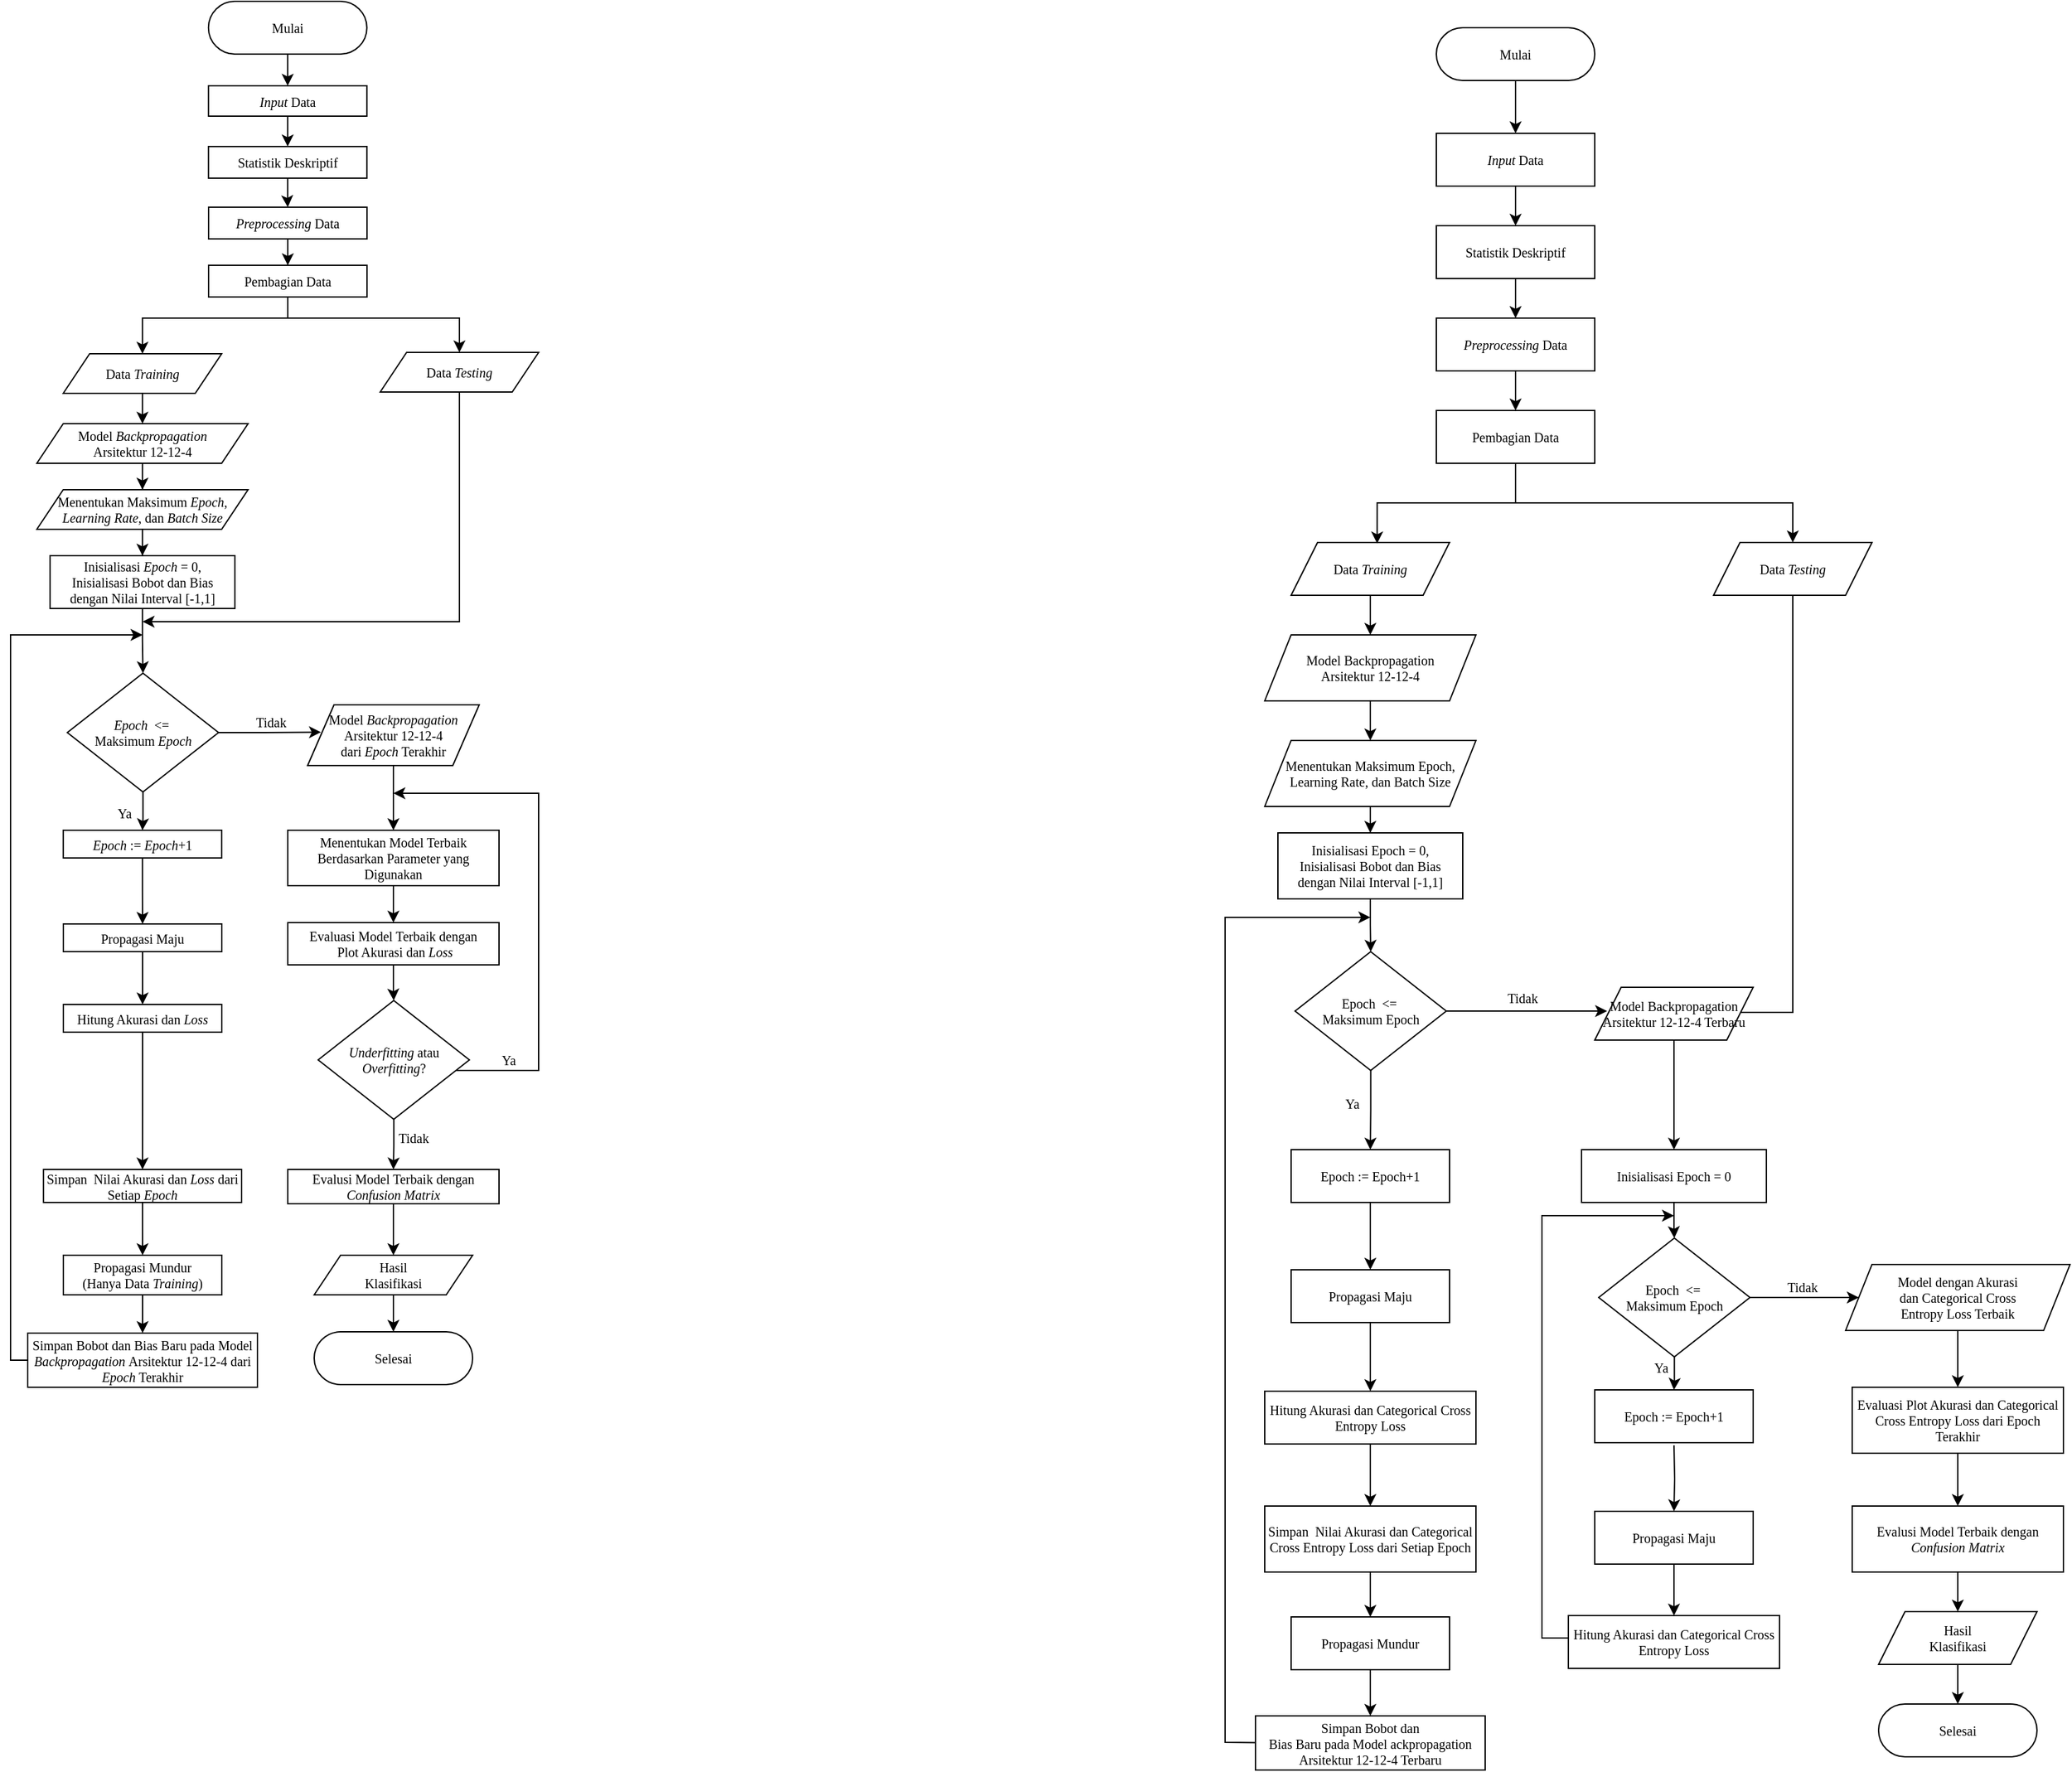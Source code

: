 <mxfile version="21.6.7" type="github">
  <diagram name="Halaman-1" id="IDPkt6IPQC_1jw6kws_v">
    <mxGraphModel dx="1646" dy="429" grid="1" gridSize="10" guides="0" tooltips="1" connect="1" arrows="1" fold="1" page="1" pageScale="1" pageWidth="827" pageHeight="1169" math="0" shadow="0">
      <root>
        <mxCell id="0" />
        <mxCell id="1" parent="0" />
        <mxCell id="IdXI2zrkfBvDs6GvW4y7-14" value="" style="edgeStyle=orthogonalEdgeStyle;rounded=0;orthogonalLoop=1;jettySize=auto;html=1;fontSize=10;fontFamily=Times New Roman;" parent="1" source="IdXI2zrkfBvDs6GvW4y7-10" edge="1">
          <mxGeometry relative="1" as="geometry">
            <mxPoint x="400" y="120" as="targetPoint" />
          </mxGeometry>
        </mxCell>
        <mxCell id="IdXI2zrkfBvDs6GvW4y7-10" value="&lt;font style=&quot;font-size: 10px;&quot;&gt;Mulai&lt;/font&gt;" style="rounded=1;whiteSpace=wrap;html=1;arcSize=50;fontSize=10;fontFamily=Times New Roman;" parent="1" vertex="1">
          <mxGeometry x="340" y="40" width="120" height="40" as="geometry" />
        </mxCell>
        <mxCell id="7m37HU-JpjzB4hNOFp2D-5" style="edgeStyle=orthogonalEdgeStyle;rounded=0;orthogonalLoop=1;jettySize=auto;html=1;exitX=0.75;exitY=0;exitDx=0;exitDy=0;fontSize=10;fontFamily=Times New Roman;" parent="1" edge="1">
          <mxGeometry relative="1" as="geometry">
            <mxPoint x="430.31" y="110" as="targetPoint" />
            <mxPoint x="430.0" y="110" as="sourcePoint" />
          </mxGeometry>
        </mxCell>
        <mxCell id="7m37HU-JpjzB4hNOFp2D-27" value="" style="edgeStyle=orthogonalEdgeStyle;rounded=0;orthogonalLoop=1;jettySize=auto;html=1;fontSize=10;fontFamily=Times New Roman;" parent="1" source="IdXI2zrkfBvDs6GvW4y7-42" target="K-xvkSlF35jEx8rKdwMI-3" edge="1">
          <mxGeometry relative="1" as="geometry" />
        </mxCell>
        <mxCell id="IdXI2zrkfBvDs6GvW4y7-42" value="&lt;font style=&quot;font-size: 10px;&quot;&gt;Hasil&lt;br style=&quot;font-size: 10px;&quot;&gt;Klasifikasi&lt;/font&gt;" style="shape=parallelogram;perimeter=parallelogramPerimeter;whiteSpace=wrap;html=1;fixedSize=1;fontSize=10;fontFamily=Times New Roman;" parent="1" vertex="1">
          <mxGeometry x="675" y="1240" width="120" height="40" as="geometry" />
        </mxCell>
        <mxCell id="K-xvkSlF35jEx8rKdwMI-3" value="&lt;font style=&quot;font-size: 10px;&quot;&gt;Selesai&lt;br style=&quot;font-size: 10px;&quot;&gt;&lt;/font&gt;" style="rounded=1;whiteSpace=wrap;html=1;arcSize=50;fontSize=10;fontFamily=Times New Roman;" parent="1" vertex="1">
          <mxGeometry x="675" y="1310" width="120" height="40" as="geometry" />
        </mxCell>
        <mxCell id="Z6IPMhNPh_R6V51IVwI1-49" value="" style="edgeStyle=orthogonalEdgeStyle;rounded=0;orthogonalLoop=1;jettySize=auto;html=1;entryX=0.5;entryY=0;entryDx=0;entryDy=0;fontSize=10;fontFamily=Times New Roman;" parent="1" source="7m37HU-JpjzB4hNOFp2D-1" target="Z6IPMhNPh_R6V51IVwI1-52" edge="1">
          <mxGeometry relative="1" as="geometry">
            <mxPoint x="310" y="530" as="targetPoint" />
          </mxGeometry>
        </mxCell>
        <mxCell id="7m37HU-JpjzB4hNOFp2D-1" value="&lt;font style=&quot;font-size: 10px;&quot;&gt;Data &lt;i style=&quot;font-size: 10px;&quot;&gt;Training&lt;/i&gt;&lt;/font&gt;" style="shape=parallelogram;perimeter=parallelogramPerimeter;whiteSpace=wrap;html=1;fixedSize=1;fontSize=10;fontFamily=Times New Roman;" parent="1" vertex="1">
          <mxGeometry x="230" y="430" width="120" height="40" as="geometry" />
        </mxCell>
        <mxCell id="7m37HU-JpjzB4hNOFp2D-12" value="" style="edgeStyle=orthogonalEdgeStyle;rounded=0;orthogonalLoop=1;jettySize=auto;html=1;fontSize=10;fontFamily=Times New Roman;" parent="1" source="7m37HU-JpjzB4hNOFp2D-2" target="7m37HU-JpjzB4hNOFp2D-3" edge="1">
          <mxGeometry relative="1" as="geometry" />
        </mxCell>
        <mxCell id="7m37HU-JpjzB4hNOFp2D-2" value="&lt;font style=&quot;font-size: 10px;&quot;&gt;&lt;i style=&quot;font-size: 10px;&quot;&gt;Input&lt;/i&gt; Data&lt;/font&gt;" style="rounded=0;whiteSpace=wrap;html=1;fontSize=10;fontFamily=Times New Roman;" parent="1" vertex="1">
          <mxGeometry x="340" y="120" width="120" height="40" as="geometry" />
        </mxCell>
        <mxCell id="7m37HU-JpjzB4hNOFp2D-29" value="" style="edgeStyle=orthogonalEdgeStyle;rounded=0;orthogonalLoop=1;jettySize=auto;html=1;fontSize=10;fontFamily=Times New Roman;" parent="1" source="7m37HU-JpjzB4hNOFp2D-3" target="7m37HU-JpjzB4hNOFp2D-28" edge="1">
          <mxGeometry relative="1" as="geometry" />
        </mxCell>
        <mxCell id="7m37HU-JpjzB4hNOFp2D-3" value="&lt;font style=&quot;font-size: 10px;&quot;&gt;&lt;span style=&quot;font-size: 10px;&quot;&gt;Statistik Deskriptif&lt;/span&gt;&lt;/font&gt;" style="rounded=0;whiteSpace=wrap;html=1;fontSize=10;fontFamily=Times New Roman;" parent="1" vertex="1">
          <mxGeometry x="340" y="190" width="120" height="40" as="geometry" />
        </mxCell>
        <mxCell id="7m37HU-JpjzB4hNOFp2D-31" style="edgeStyle=orthogonalEdgeStyle;rounded=0;orthogonalLoop=1;jettySize=auto;html=1;entryX=0.5;entryY=0;entryDx=0;entryDy=0;fontSize=10;fontFamily=Times New Roman;" parent="1" source="7m37HU-JpjzB4hNOFp2D-4" target="7m37HU-JpjzB4hNOFp2D-14" edge="1">
          <mxGeometry relative="1" as="geometry">
            <Array as="points">
              <mxPoint x="400" y="400" />
              <mxPoint x="610" y="400" />
            </Array>
          </mxGeometry>
        </mxCell>
        <mxCell id="7m37HU-JpjzB4hNOFp2D-32" style="edgeStyle=orthogonalEdgeStyle;rounded=0;orthogonalLoop=1;jettySize=auto;html=1;entryX=0.543;entryY=0.019;entryDx=0;entryDy=0;entryPerimeter=0;fontSize=10;fontFamily=Times New Roman;" parent="1" source="7m37HU-JpjzB4hNOFp2D-4" target="7m37HU-JpjzB4hNOFp2D-1" edge="1">
          <mxGeometry relative="1" as="geometry">
            <Array as="points">
              <mxPoint x="400" y="400" />
              <mxPoint x="295" y="400" />
            </Array>
          </mxGeometry>
        </mxCell>
        <mxCell id="7m37HU-JpjzB4hNOFp2D-4" value="&lt;font style=&quot;font-size: 10px;&quot;&gt;Pembagian Data&lt;/font&gt;" style="rounded=0;whiteSpace=wrap;html=1;fontSize=10;fontFamily=Times New Roman;" parent="1" vertex="1">
          <mxGeometry x="340" y="330" width="120" height="40" as="geometry" />
        </mxCell>
        <mxCell id="7m37HU-JpjzB4hNOFp2D-22" style="edgeStyle=orthogonalEdgeStyle;rounded=0;orthogonalLoop=1;jettySize=auto;html=1;entryX=1;entryY=0.5;entryDx=0;entryDy=0;fontSize=10;fontFamily=Times New Roman;" parent="1" target="rV1thAJR1Vzn2dTstKj4-36" edge="1">
          <mxGeometry relative="1" as="geometry">
            <mxPoint x="590" y="790" as="targetPoint" />
            <mxPoint x="610.0" y="470.0" as="sourcePoint" />
            <Array as="points">
              <mxPoint x="610" y="786" />
            </Array>
          </mxGeometry>
        </mxCell>
        <mxCell id="7m37HU-JpjzB4hNOFp2D-14" value="&lt;font style=&quot;font-size: 10px;&quot;&gt;Data &lt;i style=&quot;font-size: 10px;&quot;&gt;Testing&lt;/i&gt;&lt;/font&gt;" style="shape=parallelogram;perimeter=parallelogramPerimeter;whiteSpace=wrap;html=1;fixedSize=1;fontSize=10;fontFamily=Times New Roman;" parent="1" vertex="1">
          <mxGeometry x="550" y="430" width="120" height="40" as="geometry" />
        </mxCell>
        <mxCell id="7m37HU-JpjzB4hNOFp2D-30" value="" style="edgeStyle=orthogonalEdgeStyle;rounded=0;orthogonalLoop=1;jettySize=auto;html=1;fontSize=10;fontFamily=Times New Roman;" parent="1" source="7m37HU-JpjzB4hNOFp2D-28" target="7m37HU-JpjzB4hNOFp2D-4" edge="1">
          <mxGeometry relative="1" as="geometry" />
        </mxCell>
        <mxCell id="7m37HU-JpjzB4hNOFp2D-28" value="&lt;font style=&quot;font-size: 10px;&quot;&gt;&lt;i style=&quot;font-size: 10px;&quot;&gt;Preprocessing&lt;/i&gt; Data&lt;/font&gt;" style="rounded=0;whiteSpace=wrap;html=1;fontSize=10;fontFamily=Times New Roman;" parent="1" vertex="1">
          <mxGeometry x="340" y="260" width="120" height="40" as="geometry" />
        </mxCell>
        <mxCell id="Z6IPMhNPh_R6V51IVwI1-61" style="edgeStyle=orthogonalEdgeStyle;rounded=0;orthogonalLoop=1;jettySize=auto;html=1;entryX=0.5;entryY=0;entryDx=0;entryDy=0;fontSize=10;fontFamily=Times New Roman;" parent="1" source="Z6IPMhNPh_R6V51IVwI1-1" target="Z6IPMhNPh_R6V51IVwI1-16" edge="1">
          <mxGeometry relative="1" as="geometry" />
        </mxCell>
        <mxCell id="Z6IPMhNPh_R6V51IVwI1-1" value="&lt;font style=&quot;font-size: 10px;&quot;&gt;Menentukan Maksimum &lt;span style=&quot;font-size: 10px;&quot;&gt;Epoch&lt;/span&gt;, &lt;br style=&quot;font-size: 10px;&quot;&gt;&lt;span style=&quot;font-size: 10px;&quot;&gt;Learning Rate&lt;/span&gt;, dan &lt;span style=&quot;font-size: 10px;&quot;&gt;Batch Size&lt;/span&gt;&lt;/font&gt;" style="shape=parallelogram;perimeter=parallelogramPerimeter;whiteSpace=wrap;html=1;fixedSize=1;fontStyle=0;fontSize=10;fontFamily=Times New Roman;" parent="1" vertex="1">
          <mxGeometry x="210" y="580" width="160" height="50" as="geometry" />
        </mxCell>
        <mxCell id="Z6IPMhNPh_R6V51IVwI1-43" value="" style="edgeStyle=orthogonalEdgeStyle;rounded=0;orthogonalLoop=1;jettySize=auto;html=1;fontSize=10;fontFamily=Times New Roman;" parent="1" source="Z6IPMhNPh_R6V51IVwI1-7" target="Z6IPMhNPh_R6V51IVwI1-20" edge="1">
          <mxGeometry relative="1" as="geometry" />
        </mxCell>
        <mxCell id="rV1thAJR1Vzn2dTstKj4-12" value="" style="edgeStyle=orthogonalEdgeStyle;rounded=0;orthogonalLoop=1;jettySize=auto;html=1;entryX=0.078;entryY=0.45;entryDx=0;entryDy=0;entryPerimeter=0;fontSize=10;fontFamily=Times New Roman;" edge="1" parent="1" source="Z6IPMhNPh_R6V51IVwI1-7" target="rV1thAJR1Vzn2dTstKj4-36">
          <mxGeometry relative="1" as="geometry">
            <mxPoint x="450.0" y="785.517" as="targetPoint" />
          </mxGeometry>
        </mxCell>
        <mxCell id="Z6IPMhNPh_R6V51IVwI1-7" value="&lt;font style=&quot;font-size: 10px;&quot;&gt;&lt;span style=&quot;font-size: 10px;&quot;&gt;&lt;span style=&quot;font-size: 10px;&quot;&gt;Epoch&amp;nbsp;&lt;/span&gt; &amp;lt;=&lt;/span&gt;&amp;nbsp;&lt;br style=&quot;font-size: 10px;&quot;&gt;&lt;span style=&quot;font-size: 10px;&quot;&gt;Maksimum &lt;span style=&quot;font-size: 10px;&quot;&gt;Epoch&lt;/span&gt;&lt;/span&gt;&lt;/font&gt;" style="rhombus;whiteSpace=wrap;html=1;fontSize=10;fontStyle=0;fontFamily=Times New Roman;" parent="1" vertex="1">
          <mxGeometry x="233" y="740" width="114.55" height="90" as="geometry" />
        </mxCell>
        <mxCell id="Z6IPMhNPh_R6V51IVwI1-33" value="" style="edgeStyle=orthogonalEdgeStyle;rounded=0;orthogonalLoop=1;jettySize=auto;html=1;fontSize=10;fontFamily=Times New Roman;" parent="1" source="Z6IPMhNPh_R6V51IVwI1-16" target="Z6IPMhNPh_R6V51IVwI1-7" edge="1">
          <mxGeometry relative="1" as="geometry" />
        </mxCell>
        <mxCell id="Z6IPMhNPh_R6V51IVwI1-16" value="Inisialisasi&amp;nbsp;&lt;span style=&quot;font-size: 10px;&quot;&gt;Epoch = 0,&lt;br style=&quot;font-size: 10px;&quot;&gt;Inisialisasi Bobot dan Bias dengan Nilai Interval [-1,1]&lt;br style=&quot;font-size: 10px;&quot;&gt;&lt;/span&gt;" style="rounded=0;whiteSpace=wrap;html=1;fontFamily=Times New Roman;fontSize=10;" parent="1" vertex="1">
          <mxGeometry x="220" y="650" width="140" height="50" as="geometry" />
        </mxCell>
        <mxCell id="Z6IPMhNPh_R6V51IVwI1-38" value="" style="edgeStyle=orthogonalEdgeStyle;rounded=0;orthogonalLoop=1;jettySize=auto;html=1;fontSize=10;fontFamily=Times New Roman;" parent="1" source="Z6IPMhNPh_R6V51IVwI1-19" target="Z6IPMhNPh_R6V51IVwI1-37" edge="1">
          <mxGeometry relative="1" as="geometry" />
        </mxCell>
        <mxCell id="Z6IPMhNPh_R6V51IVwI1-19" value="Propagasi Maju" style="rounded=0;whiteSpace=wrap;html=1;fontFamily=Times New Roman;fontSize=10;" parent="1" vertex="1">
          <mxGeometry x="230" y="981" width="120" height="40" as="geometry" />
        </mxCell>
        <mxCell id="rV1thAJR1Vzn2dTstKj4-2" style="edgeStyle=orthogonalEdgeStyle;rounded=0;orthogonalLoop=1;jettySize=auto;html=1;entryX=0.5;entryY=0;entryDx=0;entryDy=0;fontSize=10;fontFamily=Times New Roman;" edge="1" parent="1" source="Z6IPMhNPh_R6V51IVwI1-20" target="Z6IPMhNPh_R6V51IVwI1-19">
          <mxGeometry relative="1" as="geometry" />
        </mxCell>
        <mxCell id="Z6IPMhNPh_R6V51IVwI1-20" value="&lt;span style=&quot;border-color: var(--border-color); font-size: 10px;&quot;&gt;Epoch&amp;nbsp;&lt;/span&gt;:=&amp;nbsp;&lt;span style=&quot;border-color: var(--border-color); font-size: 10px;&quot;&gt;Epoch+&lt;/span&gt;&lt;span style=&quot;font-size: 10px;&quot;&gt;1&lt;/span&gt;" style="rounded=0;whiteSpace=wrap;html=1;fontFamily=Times New Roman;fontStyle=0;fontSize=10;" parent="1" vertex="1">
          <mxGeometry x="230" y="890" width="120" height="40" as="geometry" />
        </mxCell>
        <mxCell id="rV1thAJR1Vzn2dTstKj4-17" style="edgeStyle=orthogonalEdgeStyle;rounded=0;orthogonalLoop=1;jettySize=auto;html=1;entryX=0.5;entryY=0;entryDx=0;entryDy=0;fontSize=10;fontFamily=Times New Roman;" edge="1" parent="1" source="Z6IPMhNPh_R6V51IVwI1-37" target="rV1thAJR1Vzn2dTstKj4-16">
          <mxGeometry relative="1" as="geometry" />
        </mxCell>
        <mxCell id="Z6IPMhNPh_R6V51IVwI1-37" value="&lt;span style=&quot;font-size: 10px;&quot;&gt;Hitung Akurasi dan Categorical Cross Entropy Loss&lt;/span&gt;" style="rounded=0;whiteSpace=wrap;html=1;fontFamily=Times New Roman;fontStyle=0;fontSize=10;" parent="1" vertex="1">
          <mxGeometry x="210" y="1073" width="160" height="40" as="geometry" />
        </mxCell>
        <mxCell id="rV1thAJR1Vzn2dTstKj4-35" value="" style="edgeStyle=orthogonalEdgeStyle;rounded=0;orthogonalLoop=1;jettySize=auto;html=1;fontSize=10;fontFamily=Times New Roman;" edge="1" parent="1" source="Z6IPMhNPh_R6V51IVwI1-40" target="rV1thAJR1Vzn2dTstKj4-30">
          <mxGeometry relative="1" as="geometry" />
        </mxCell>
        <mxCell id="Z6IPMhNPh_R6V51IVwI1-40" value="Propagasi Mundur" style="rounded=0;whiteSpace=wrap;html=1;fontFamily=Times New Roman;fontSize=10;" parent="1" vertex="1">
          <mxGeometry x="230" y="1244" width="120" height="40" as="geometry" />
        </mxCell>
        <mxCell id="Z6IPMhNPh_R6V51IVwI1-56" style="edgeStyle=orthogonalEdgeStyle;rounded=0;orthogonalLoop=1;jettySize=auto;html=1;entryX=0.5;entryY=0;entryDx=0;entryDy=0;fontSize=10;fontFamily=Times New Roman;" parent="1" source="Z6IPMhNPh_R6V51IVwI1-52" target="Z6IPMhNPh_R6V51IVwI1-1" edge="1">
          <mxGeometry relative="1" as="geometry" />
        </mxCell>
        <mxCell id="Z6IPMhNPh_R6V51IVwI1-52" value="Model Backpropagation&lt;br style=&quot;font-size: 10px;&quot;&gt;Arsitektur 12-12-4" style="shape=parallelogram;perimeter=parallelogramPerimeter;whiteSpace=wrap;html=1;fixedSize=1;fontSize=10;fontFamily=Times New Roman;" parent="1" vertex="1">
          <mxGeometry x="210" y="500" width="160" height="50" as="geometry" />
        </mxCell>
        <mxCell id="rV1thAJR1Vzn2dTstKj4-4" value="Ya" style="text;html=1;align=center;verticalAlign=middle;resizable=0;points=[];autosize=1;strokeColor=none;fillColor=none;fontSize=10;fontFamily=Times New Roman;" vertex="1" parent="1">
          <mxGeometry x="261" y="840" width="30" height="30" as="geometry" />
        </mxCell>
        <mxCell id="rV1thAJR1Vzn2dTstKj4-18" style="edgeStyle=orthogonalEdgeStyle;rounded=0;orthogonalLoop=1;jettySize=auto;html=1;entryX=0.5;entryY=0;entryDx=0;entryDy=0;fontSize=10;fontFamily=Times New Roman;" edge="1" parent="1" source="rV1thAJR1Vzn2dTstKj4-16" target="Z6IPMhNPh_R6V51IVwI1-40">
          <mxGeometry relative="1" as="geometry" />
        </mxCell>
        <mxCell id="rV1thAJR1Vzn2dTstKj4-16" value="Simpan&amp;nbsp; Nilai Akurasi dan Categorical Cross Entropy Loss dari Setiap Epoch" style="whiteSpace=wrap;html=1;fontSize=10;fontFamily=Times New Roman;fontStyle=0;" vertex="1" parent="1">
          <mxGeometry x="210" y="1160" width="160" height="50" as="geometry" />
        </mxCell>
        <mxCell id="rV1thAJR1Vzn2dTstKj4-22" style="edgeStyle=orthogonalEdgeStyle;rounded=0;orthogonalLoop=1;jettySize=auto;html=1;exitX=0;exitY=0.5;exitDx=0;exitDy=0;fontSize=10;fontFamily=Times New Roman;" edge="1" parent="1" source="rV1thAJR1Vzn2dTstKj4-30">
          <mxGeometry relative="1" as="geometry">
            <mxPoint x="290" y="714" as="targetPoint" />
            <mxPoint x="220" y="1300" as="sourcePoint" />
            <Array as="points">
              <mxPoint x="225" y="1340" />
              <mxPoint x="180" y="1339" />
              <mxPoint x="180" y="714" />
            </Array>
          </mxGeometry>
        </mxCell>
        <mxCell id="rV1thAJR1Vzn2dTstKj4-42" style="edgeStyle=orthogonalEdgeStyle;rounded=0;orthogonalLoop=1;jettySize=auto;html=1;fontSize=10;fontFamily=Times New Roman;" edge="1" parent="1" source="rV1thAJR1Vzn2dTstKj4-23" target="rV1thAJR1Vzn2dTstKj4-24">
          <mxGeometry relative="1" as="geometry" />
        </mxCell>
        <mxCell id="rV1thAJR1Vzn2dTstKj4-23" value="Propagasi Maju" style="rounded=0;whiteSpace=wrap;html=1;fontFamily=Times New Roman;fontSize=10;" vertex="1" parent="1">
          <mxGeometry x="460" y="1164" width="120" height="40" as="geometry" />
        </mxCell>
        <mxCell id="rV1thAJR1Vzn2dTstKj4-24" value="&lt;span style=&quot;font-size: 10px;&quot;&gt;Hitung Akurasi dan Categorical Cross Entropy Loss&lt;/span&gt;" style="rounded=0;whiteSpace=wrap;html=1;fontFamily=Times New Roman;fontStyle=0;fontSize=10;" vertex="1" parent="1">
          <mxGeometry x="440" y="1243" width="160" height="40" as="geometry" />
        </mxCell>
        <mxCell id="rV1thAJR1Vzn2dTstKj4-30" value="Simpan Bobot dan&lt;br style=&quot;border-color: var(--border-color); font-size: 10px;&quot;&gt;&lt;span style=&quot;font-size: 10px;&quot;&gt;Bias Baru pada Model&amp;nbsp;&lt;/span&gt;ackpropagation Arsitektur 12-12-4 Terbaru" style="whiteSpace=wrap;html=1;fontSize=10;fontFamily=Times New Roman;fontStyle=0;" vertex="1" parent="1">
          <mxGeometry x="203" y="1319" width="174" height="41" as="geometry" />
        </mxCell>
        <mxCell id="rV1thAJR1Vzn2dTstKj4-51" style="edgeStyle=orthogonalEdgeStyle;rounded=0;orthogonalLoop=1;jettySize=auto;html=1;entryX=0.5;entryY=0;entryDx=0;entryDy=0;fontSize=10;fontFamily=Times New Roman;" edge="1" parent="1" source="rV1thAJR1Vzn2dTstKj4-36" target="rV1thAJR1Vzn2dTstKj4-49">
          <mxGeometry relative="1" as="geometry" />
        </mxCell>
        <mxCell id="rV1thAJR1Vzn2dTstKj4-36" value="Model Backpropagation Arsitektur 12-12-4 Terbaru" style="shape=parallelogram;perimeter=parallelogramPerimeter;whiteSpace=wrap;html=1;fixedSize=1;fontSize=10;fontFamily=Times New Roman;" vertex="1" parent="1">
          <mxGeometry x="460" y="767" width="120" height="40" as="geometry" />
        </mxCell>
        <mxCell id="rV1thAJR1Vzn2dTstKj4-71" style="edgeStyle=orthogonalEdgeStyle;rounded=0;orthogonalLoop=1;jettySize=auto;html=1;exitX=0;exitY=0.5;exitDx=0;exitDy=0;fontSize=10;fontFamily=Times New Roman;" edge="1" parent="1" source="rV1thAJR1Vzn2dTstKj4-24">
          <mxGeometry relative="1" as="geometry">
            <mxPoint x="520" y="940" as="targetPoint" />
            <Array as="points">
              <mxPoint x="440" y="1260" />
              <mxPoint x="420" y="1260" />
              <mxPoint x="420" y="940" />
            </Array>
          </mxGeometry>
        </mxCell>
        <mxCell id="rV1thAJR1Vzn2dTstKj4-74" style="edgeStyle=orthogonalEdgeStyle;rounded=0;orthogonalLoop=1;jettySize=auto;html=1;entryX=0.5;entryY=0;entryDx=0;entryDy=0;fontSize=10;fontFamily=Times New Roman;" edge="1" parent="1" source="rV1thAJR1Vzn2dTstKj4-38" target="rV1thAJR1Vzn2dTstKj4-73">
          <mxGeometry relative="1" as="geometry" />
        </mxCell>
        <mxCell id="rV1thAJR1Vzn2dTstKj4-38" value="Evaluasi Plot Akurasi dan Categorical Cross Entropy Loss dari Epoch Terakhir" style="whiteSpace=wrap;html=1;fontSize=10;fontFamily=Times New Roman;fontStyle=0;" vertex="1" parent="1">
          <mxGeometry x="655" y="1070" width="160" height="50" as="geometry" />
        </mxCell>
        <mxCell id="rV1thAJR1Vzn2dTstKj4-58" style="edgeStyle=orthogonalEdgeStyle;rounded=0;orthogonalLoop=1;jettySize=auto;html=1;entryX=0.5;entryY=0;entryDx=0;entryDy=0;fontSize=10;fontFamily=Times New Roman;" edge="1" parent="1" target="rV1thAJR1Vzn2dTstKj4-23">
          <mxGeometry relative="1" as="geometry">
            <mxPoint x="520.029" y="1114" as="sourcePoint" />
            <mxPoint x="522.44" y="1151.56" as="targetPoint" />
          </mxGeometry>
        </mxCell>
        <mxCell id="rV1thAJR1Vzn2dTstKj4-45" value="&lt;span style=&quot;border-color: var(--border-color); font-size: 10px;&quot;&gt;Epoch&amp;nbsp;&lt;/span&gt;:=&amp;nbsp;&lt;span style=&quot;border-color: var(--border-color); font-size: 10px;&quot;&gt;Epoch+&lt;/span&gt;&lt;span style=&quot;font-size: 10px;&quot;&gt;1&lt;/span&gt;" style="rounded=0;whiteSpace=wrap;html=1;fontFamily=Times New Roman;fontStyle=0;fontSize=10;" vertex="1" parent="1">
          <mxGeometry x="460" y="1072" width="120" height="40" as="geometry" />
        </mxCell>
        <mxCell id="rV1thAJR1Vzn2dTstKj4-55" style="edgeStyle=orthogonalEdgeStyle;rounded=0;orthogonalLoop=1;jettySize=auto;html=1;entryX=0.5;entryY=0;entryDx=0;entryDy=0;fontSize=10;fontFamily=Times New Roman;" edge="1" parent="1" source="rV1thAJR1Vzn2dTstKj4-49" target="rV1thAJR1Vzn2dTstKj4-54">
          <mxGeometry relative="1" as="geometry" />
        </mxCell>
        <mxCell id="rV1thAJR1Vzn2dTstKj4-49" value="Inisialisasi&amp;nbsp;&lt;span style=&quot;border-color: var(--border-color); font-size: 10px;&quot;&gt;Epoch = 0&lt;/span&gt;&lt;span style=&quot;font-size: 10px;&quot;&gt;&lt;br style=&quot;font-size: 10px;&quot;&gt;&lt;/span&gt;" style="rounded=0;whiteSpace=wrap;html=1;fontFamily=Times New Roman;fontSize=10;" vertex="1" parent="1">
          <mxGeometry x="450" y="890" width="140" height="40" as="geometry" />
        </mxCell>
        <mxCell id="rV1thAJR1Vzn2dTstKj4-57" style="edgeStyle=orthogonalEdgeStyle;rounded=0;orthogonalLoop=1;jettySize=auto;html=1;entryX=0.5;entryY=0;entryDx=0;entryDy=0;fontSize=10;fontFamily=Times New Roman;" edge="1" parent="1" source="rV1thAJR1Vzn2dTstKj4-54" target="rV1thAJR1Vzn2dTstKj4-45">
          <mxGeometry relative="1" as="geometry" />
        </mxCell>
        <mxCell id="rV1thAJR1Vzn2dTstKj4-64" style="edgeStyle=orthogonalEdgeStyle;rounded=0;orthogonalLoop=1;jettySize=auto;html=1;fontSize=10;fontFamily=Times New Roman;" edge="1" parent="1" source="rV1thAJR1Vzn2dTstKj4-54" target="rV1thAJR1Vzn2dTstKj4-68">
          <mxGeometry relative="1" as="geometry">
            <mxPoint x="660" y="1002" as="targetPoint" />
          </mxGeometry>
        </mxCell>
        <mxCell id="rV1thAJR1Vzn2dTstKj4-54" value="&lt;font style=&quot;font-size: 10px;&quot;&gt;&lt;span style=&quot;font-size: 10px;&quot;&gt;&lt;span style=&quot;font-size: 10px;&quot;&gt;Epoch&amp;nbsp;&lt;/span&gt; &amp;lt;=&lt;/span&gt;&amp;nbsp;&lt;br style=&quot;font-size: 10px;&quot;&gt;&lt;span style=&quot;font-size: 10px;&quot;&gt;Maksimum &lt;span style=&quot;font-size: 10px;&quot;&gt;Epoch&lt;/span&gt;&lt;/span&gt;&lt;/font&gt;" style="rhombus;whiteSpace=wrap;html=1;fontSize=10;fontStyle=0;fontFamily=Times New Roman;" vertex="1" parent="1">
          <mxGeometry x="463" y="957" width="114.55" height="90" as="geometry" />
        </mxCell>
        <mxCell id="rV1thAJR1Vzn2dTstKj4-61" value="Ya" style="text;html=1;align=center;verticalAlign=middle;resizable=0;points=[];autosize=1;strokeColor=none;fillColor=none;fontSize=10;fontFamily=Times New Roman;" vertex="1" parent="1">
          <mxGeometry x="495" y="1040" width="30" height="30" as="geometry" />
        </mxCell>
        <mxCell id="rV1thAJR1Vzn2dTstKj4-62" value="Tidak" style="text;html=1;align=center;verticalAlign=middle;resizable=0;points=[];autosize=1;strokeColor=none;fillColor=none;fontSize=10;fontFamily=Times New Roman;" vertex="1" parent="1">
          <mxGeometry x="380" y="760" width="50" height="30" as="geometry" />
        </mxCell>
        <mxCell id="rV1thAJR1Vzn2dTstKj4-63" value="Tidak" style="text;html=1;align=center;verticalAlign=middle;resizable=0;points=[];autosize=1;strokeColor=none;fillColor=none;fontSize=10;fontFamily=Times New Roman;" vertex="1" parent="1">
          <mxGeometry x="592" y="979" width="50" height="30" as="geometry" />
        </mxCell>
        <mxCell id="rV1thAJR1Vzn2dTstKj4-72" style="edgeStyle=orthogonalEdgeStyle;rounded=0;orthogonalLoop=1;jettySize=auto;html=1;entryX=0.5;entryY=0;entryDx=0;entryDy=0;fontSize=10;fontFamily=Times New Roman;" edge="1" parent="1" source="rV1thAJR1Vzn2dTstKj4-68" target="rV1thAJR1Vzn2dTstKj4-38">
          <mxGeometry relative="1" as="geometry">
            <mxPoint x="730" y="1060" as="targetPoint" />
          </mxGeometry>
        </mxCell>
        <mxCell id="rV1thAJR1Vzn2dTstKj4-68" value="Model dengan Akurasi&lt;br style=&quot;font-size: 10px;&quot;&gt;dan&amp;nbsp;&lt;span style=&quot;font-size: 10px;&quot;&gt;Categorical Cross &lt;br style=&quot;font-size: 10px;&quot;&gt;Entropy Loss Terbaik&lt;/span&gt;" style="shape=parallelogram;perimeter=parallelogramPerimeter;whiteSpace=wrap;html=1;fixedSize=1;fontSize=10;fontFamily=Times New Roman;" vertex="1" parent="1">
          <mxGeometry x="650" y="977" width="170" height="50" as="geometry" />
        </mxCell>
        <mxCell id="rV1thAJR1Vzn2dTstKj4-75" style="edgeStyle=orthogonalEdgeStyle;rounded=0;orthogonalLoop=1;jettySize=auto;html=1;entryX=0.5;entryY=0;entryDx=0;entryDy=0;fontSize=10;fontFamily=Times New Roman;" edge="1" parent="1" source="rV1thAJR1Vzn2dTstKj4-73" target="IdXI2zrkfBvDs6GvW4y7-42">
          <mxGeometry relative="1" as="geometry" />
        </mxCell>
        <mxCell id="rV1thAJR1Vzn2dTstKj4-73" value="Evalusi Model Terbaik dengan&lt;br style=&quot;font-size: 10px;&quot;&gt;&lt;i style=&quot;font-size: 10px;&quot;&gt;Confusion Matrix&lt;/i&gt;" style="whiteSpace=wrap;html=1;fontSize=10;fontFamily=Times New Roman;fontStyle=0;" vertex="1" parent="1">
          <mxGeometry x="655" y="1160" width="160" height="50" as="geometry" />
        </mxCell>
        <mxCell id="rV1thAJR1Vzn2dTstKj4-157" style="edgeStyle=orthogonalEdgeStyle;rounded=0;orthogonalLoop=1;jettySize=auto;html=1;entryX=0.5;entryY=0;entryDx=0;entryDy=0;fontSize=10;fontFamily=Times New Roman;" edge="1" parent="1" source="rV1thAJR1Vzn2dTstKj4-77" target="rV1thAJR1Vzn2dTstKj4-85">
          <mxGeometry relative="1" as="geometry" />
        </mxCell>
        <mxCell id="rV1thAJR1Vzn2dTstKj4-77" value="&lt;font style=&quot;font-size: 10px;&quot;&gt;Mulai&lt;/font&gt;" style="rounded=1;whiteSpace=wrap;html=1;arcSize=50;fontSize=10;fontFamily=Times New Roman;" vertex="1" parent="1">
          <mxGeometry x="-590.09" y="20" width="120" height="40" as="geometry" />
        </mxCell>
        <mxCell id="rV1thAJR1Vzn2dTstKj4-78" style="edgeStyle=orthogonalEdgeStyle;rounded=0;orthogonalLoop=1;jettySize=auto;html=1;exitX=0.75;exitY=0;exitDx=0;exitDy=0;fontSize=10;fontFamily=Times New Roman;" edge="1" parent="1">
          <mxGeometry relative="1" as="geometry">
            <mxPoint x="-499.78" y="90" as="targetPoint" />
            <mxPoint x="-500.09" y="90" as="sourcePoint" />
          </mxGeometry>
        </mxCell>
        <mxCell id="rV1thAJR1Vzn2dTstKj4-79" value="" style="edgeStyle=orthogonalEdgeStyle;rounded=0;orthogonalLoop=1;jettySize=auto;html=1;fontSize=10;fontFamily=Times New Roman;" edge="1" parent="1" source="rV1thAJR1Vzn2dTstKj4-80" target="rV1thAJR1Vzn2dTstKj4-81">
          <mxGeometry relative="1" as="geometry" />
        </mxCell>
        <mxCell id="rV1thAJR1Vzn2dTstKj4-80" value="&lt;font style=&quot;font-size: 10px;&quot;&gt;Hasil&lt;br style=&quot;font-size: 10px;&quot;&gt;Klasifikasi&lt;/font&gt;" style="shape=parallelogram;perimeter=parallelogramPerimeter;whiteSpace=wrap;html=1;fixedSize=1;fontSize=10;fontFamily=Times New Roman;" vertex="1" parent="1">
          <mxGeometry x="-510" y="970" width="120" height="30" as="geometry" />
        </mxCell>
        <mxCell id="rV1thAJR1Vzn2dTstKj4-81" value="&lt;font style=&quot;font-size: 10px;&quot;&gt;Selesai&lt;br style=&quot;font-size: 10px;&quot;&gt;&lt;/font&gt;" style="rounded=1;whiteSpace=wrap;html=1;arcSize=50;fontSize=10;fontFamily=Times New Roman;" vertex="1" parent="1">
          <mxGeometry x="-510" y="1028" width="120" height="40" as="geometry" />
        </mxCell>
        <mxCell id="rV1thAJR1Vzn2dTstKj4-82" value="" style="edgeStyle=orthogonalEdgeStyle;rounded=0;orthogonalLoop=1;jettySize=auto;html=1;entryX=0.5;entryY=0;entryDx=0;entryDy=0;fontSize=10;fontFamily=Times New Roman;" edge="1" parent="1" source="rV1thAJR1Vzn2dTstKj4-83" target="rV1thAJR1Vzn2dTstKj4-111">
          <mxGeometry relative="1" as="geometry">
            <mxPoint x="-620.09" y="510" as="targetPoint" />
          </mxGeometry>
        </mxCell>
        <mxCell id="rV1thAJR1Vzn2dTstKj4-83" value="&lt;font style=&quot;font-size: 10px;&quot;&gt;Data &lt;i style=&quot;font-size: 10px;&quot;&gt;Training&lt;/i&gt;&lt;/font&gt;" style="shape=parallelogram;perimeter=parallelogramPerimeter;whiteSpace=wrap;html=1;fixedSize=1;fontSize=10;fontFamily=Times New Roman;" vertex="1" parent="1">
          <mxGeometry x="-700.09" y="287" width="120" height="30" as="geometry" />
        </mxCell>
        <mxCell id="rV1thAJR1Vzn2dTstKj4-84" value="" style="edgeStyle=orthogonalEdgeStyle;rounded=0;orthogonalLoop=1;jettySize=auto;html=1;fontSize=10;fontFamily=Times New Roman;" edge="1" parent="1" source="rV1thAJR1Vzn2dTstKj4-85" target="rV1thAJR1Vzn2dTstKj4-87">
          <mxGeometry relative="1" as="geometry" />
        </mxCell>
        <mxCell id="rV1thAJR1Vzn2dTstKj4-85" value="&lt;font style=&quot;font-size: 10px;&quot;&gt;&lt;i style=&quot;font-size: 10px;&quot;&gt;Input&lt;/i&gt; Data&lt;/font&gt;" style="rounded=0;whiteSpace=wrap;html=1;fontSize=10;fontFamily=Times New Roman;" vertex="1" parent="1">
          <mxGeometry x="-590.09" y="84" width="120" height="23" as="geometry" />
        </mxCell>
        <mxCell id="rV1thAJR1Vzn2dTstKj4-160" style="edgeStyle=orthogonalEdgeStyle;rounded=0;orthogonalLoop=1;jettySize=auto;html=1;entryX=0.5;entryY=0;entryDx=0;entryDy=0;fontSize=10;fontFamily=Times New Roman;" edge="1" parent="1" source="rV1thAJR1Vzn2dTstKj4-87" target="rV1thAJR1Vzn2dTstKj4-158">
          <mxGeometry relative="1" as="geometry" />
        </mxCell>
        <mxCell id="rV1thAJR1Vzn2dTstKj4-87" value="&lt;font style=&quot;font-size: 10px;&quot;&gt;&lt;span style=&quot;font-size: 10px;&quot;&gt;Statistik Deskriptif&lt;/span&gt;&lt;/font&gt;" style="rounded=0;whiteSpace=wrap;html=1;fontSize=10;fontFamily=Times New Roman;" vertex="1" parent="1">
          <mxGeometry x="-590.09" y="130" width="120" height="24" as="geometry" />
        </mxCell>
        <mxCell id="rV1thAJR1Vzn2dTstKj4-89" style="edgeStyle=orthogonalEdgeStyle;rounded=0;orthogonalLoop=1;jettySize=auto;html=1;entryX=0.5;entryY=0;entryDx=0;entryDy=0;exitX=0.5;exitY=1;exitDx=0;exitDy=0;fontSize=10;fontFamily=Times New Roman;" edge="1" parent="1" source="rV1thAJR1Vzn2dTstKj4-161" target="rV1thAJR1Vzn2dTstKj4-83">
          <mxGeometry relative="1" as="geometry">
            <Array as="points">
              <mxPoint x="-530" y="260" />
              <mxPoint x="-640" y="260" />
            </Array>
            <mxPoint x="-530.118" y="350" as="sourcePoint" />
          </mxGeometry>
        </mxCell>
        <mxCell id="rV1thAJR1Vzn2dTstKj4-146" style="edgeStyle=orthogonalEdgeStyle;rounded=0;orthogonalLoop=1;jettySize=auto;html=1;fontSize=10;fontFamily=Times New Roman;" edge="1" parent="1" source="rV1thAJR1Vzn2dTstKj4-92">
          <mxGeometry relative="1" as="geometry">
            <mxPoint x="-640" y="490" as="targetPoint" />
            <Array as="points">
              <mxPoint x="-400" y="490" />
              <mxPoint x="-640" y="490" />
            </Array>
          </mxGeometry>
        </mxCell>
        <mxCell id="rV1thAJR1Vzn2dTstKj4-92" value="&lt;font style=&quot;font-size: 10px;&quot;&gt;Data &lt;i style=&quot;font-size: 10px;&quot;&gt;Testing&lt;/i&gt;&lt;/font&gt;" style="shape=parallelogram;perimeter=parallelogramPerimeter;whiteSpace=wrap;html=1;fixedSize=1;fontSize=10;fontFamily=Times New Roman;" vertex="1" parent="1">
          <mxGeometry x="-460" y="286" width="120" height="30" as="geometry" />
        </mxCell>
        <mxCell id="rV1thAJR1Vzn2dTstKj4-95" style="edgeStyle=orthogonalEdgeStyle;rounded=0;orthogonalLoop=1;jettySize=auto;html=1;entryX=0.5;entryY=0;entryDx=0;entryDy=0;fontSize=10;fontFamily=Times New Roman;" edge="1" parent="1" source="rV1thAJR1Vzn2dTstKj4-96" target="rV1thAJR1Vzn2dTstKj4-101">
          <mxGeometry relative="1" as="geometry" />
        </mxCell>
        <mxCell id="rV1thAJR1Vzn2dTstKj4-96" value="&lt;font style=&quot;font-size: 10px;&quot;&gt;Menentukan Maksimum &lt;span style=&quot;font-size: 10px;&quot;&gt;&lt;i&gt;Epoch&lt;/i&gt;&lt;/span&gt;, &lt;br style=&quot;font-size: 10px;&quot;&gt;&lt;span style=&quot;font-size: 10px;&quot;&gt;&lt;i&gt;Learning Rate&lt;/i&gt;&lt;/span&gt;, dan &lt;span style=&quot;font-size: 10px;&quot;&gt;&lt;i&gt;Batch Size&lt;/i&gt;&lt;/span&gt;&lt;/font&gt;" style="shape=parallelogram;perimeter=parallelogramPerimeter;whiteSpace=wrap;html=1;fixedSize=1;fontStyle=0;fontSize=10;fontFamily=Times New Roman;" vertex="1" parent="1">
          <mxGeometry x="-720.09" y="390" width="160" height="30" as="geometry" />
        </mxCell>
        <mxCell id="rV1thAJR1Vzn2dTstKj4-97" value="" style="edgeStyle=orthogonalEdgeStyle;rounded=0;orthogonalLoop=1;jettySize=auto;html=1;fontSize=10;fontFamily=Times New Roman;" edge="1" parent="1" source="rV1thAJR1Vzn2dTstKj4-99" target="rV1thAJR1Vzn2dTstKj4-105">
          <mxGeometry relative="1" as="geometry" />
        </mxCell>
        <mxCell id="rV1thAJR1Vzn2dTstKj4-98" value="" style="edgeStyle=orthogonalEdgeStyle;rounded=0;orthogonalLoop=1;jettySize=auto;html=1;entryX=0.078;entryY=0.45;entryDx=0;entryDy=0;entryPerimeter=0;fontSize=10;fontFamily=Times New Roman;" edge="1" parent="1" source="rV1thAJR1Vzn2dTstKj4-99" target="rV1thAJR1Vzn2dTstKj4-121">
          <mxGeometry relative="1" as="geometry">
            <mxPoint x="-480.09" y="765.517" as="targetPoint" />
          </mxGeometry>
        </mxCell>
        <mxCell id="rV1thAJR1Vzn2dTstKj4-99" value="&lt;font style=&quot;font-size: 10px;&quot;&gt;&lt;span style=&quot;font-size: 10px;&quot;&gt;&lt;span style=&quot;font-size: 10px;&quot;&gt;&lt;i&gt;Epoch&lt;/i&gt;&amp;nbsp;&lt;/span&gt; &amp;lt;=&lt;/span&gt;&amp;nbsp;&lt;br style=&quot;font-size: 10px;&quot;&gt;&lt;span style=&quot;font-size: 10px;&quot;&gt;Maksimum &lt;span style=&quot;font-size: 10px;&quot;&gt;&lt;i&gt;Epoch&lt;/i&gt;&lt;/span&gt;&lt;/span&gt;&lt;/font&gt;" style="rhombus;whiteSpace=wrap;html=1;fontSize=10;fontStyle=0;fontFamily=Times New Roman;" vertex="1" parent="1">
          <mxGeometry x="-697" y="529" width="114.55" height="90" as="geometry" />
        </mxCell>
        <mxCell id="rV1thAJR1Vzn2dTstKj4-100" value="" style="edgeStyle=orthogonalEdgeStyle;rounded=0;orthogonalLoop=1;jettySize=auto;html=1;fontSize=10;fontFamily=Times New Roman;" edge="1" parent="1" source="rV1thAJR1Vzn2dTstKj4-101" target="rV1thAJR1Vzn2dTstKj4-99">
          <mxGeometry relative="1" as="geometry" />
        </mxCell>
        <mxCell id="rV1thAJR1Vzn2dTstKj4-101" value="Inisialisasi&amp;nbsp;&lt;span style=&quot;font-size: 10px;&quot;&gt;&lt;i&gt;Epoch&lt;/i&gt; = 0,&lt;br style=&quot;font-size: 10px;&quot;&gt;Inisialisasi Bobot dan Bias dengan Nilai Interval [-1,1]&lt;br style=&quot;font-size: 10px;&quot;&gt;&lt;/span&gt;" style="rounded=0;whiteSpace=wrap;html=1;fontFamily=Times New Roman;fontSize=10;" vertex="1" parent="1">
          <mxGeometry x="-710.09" y="440" width="140" height="40" as="geometry" />
        </mxCell>
        <mxCell id="rV1thAJR1Vzn2dTstKj4-165" style="edgeStyle=orthogonalEdgeStyle;rounded=0;orthogonalLoop=1;jettySize=auto;html=1;entryX=0.5;entryY=0;entryDx=0;entryDy=0;fontSize=10;fontFamily=Times New Roman;" edge="1" parent="1" source="rV1thAJR1Vzn2dTstKj4-105" target="rV1thAJR1Vzn2dTstKj4-164">
          <mxGeometry relative="1" as="geometry" />
        </mxCell>
        <mxCell id="rV1thAJR1Vzn2dTstKj4-105" value="&lt;span style=&quot;border-color: var(--border-color); font-size: 10px;&quot;&gt;&lt;i&gt;Epoch&lt;/i&gt;&amp;nbsp;&lt;/span&gt;:=&amp;nbsp;&lt;span style=&quot;border-color: var(--border-color); font-size: 10px;&quot;&gt;&lt;i&gt;Epoch&lt;/i&gt;+&lt;/span&gt;&lt;span style=&quot;font-size: 10px;&quot;&gt;1&lt;/span&gt;" style="rounded=0;whiteSpace=wrap;html=1;fontFamily=Times New Roman;fontStyle=0;fontSize=10;" vertex="1" parent="1">
          <mxGeometry x="-700.09" y="648" width="120" height="21" as="geometry" />
        </mxCell>
        <mxCell id="rV1thAJR1Vzn2dTstKj4-108" value="" style="edgeStyle=orthogonalEdgeStyle;rounded=0;orthogonalLoop=1;jettySize=auto;html=1;fontSize=10;fontFamily=Times New Roman;" edge="1" parent="1" source="rV1thAJR1Vzn2dTstKj4-109" target="rV1thAJR1Vzn2dTstKj4-119">
          <mxGeometry relative="1" as="geometry" />
        </mxCell>
        <mxCell id="rV1thAJR1Vzn2dTstKj4-109" value="Propagasi Mundur&lt;br style=&quot;font-size: 10px;&quot;&gt;(Hanya Data &lt;i&gt;Training&lt;/i&gt;)" style="rounded=0;whiteSpace=wrap;html=1;fontFamily=Times New Roman;fontSize=10;" vertex="1" parent="1">
          <mxGeometry x="-700" y="970" width="120" height="30" as="geometry" />
        </mxCell>
        <mxCell id="rV1thAJR1Vzn2dTstKj4-110" style="edgeStyle=orthogonalEdgeStyle;rounded=0;orthogonalLoop=1;jettySize=auto;html=1;entryX=0.5;entryY=0;entryDx=0;entryDy=0;fontSize=10;fontFamily=Times New Roman;" edge="1" parent="1" source="rV1thAJR1Vzn2dTstKj4-111" target="rV1thAJR1Vzn2dTstKj4-96">
          <mxGeometry relative="1" as="geometry" />
        </mxCell>
        <mxCell id="rV1thAJR1Vzn2dTstKj4-111" value="Model &lt;i style=&quot;font-size: 10px;&quot;&gt;Backpropagation&lt;/i&gt;&lt;br style=&quot;font-size: 10px;&quot;&gt;Arsitektur 12-12-4" style="shape=parallelogram;perimeter=parallelogramPerimeter;whiteSpace=wrap;html=1;fixedSize=1;fontSize=10;fontFamily=Times New Roman;" vertex="1" parent="1">
          <mxGeometry x="-720.09" y="340" width="160" height="30" as="geometry" />
        </mxCell>
        <mxCell id="rV1thAJR1Vzn2dTstKj4-112" value="Ya" style="text;html=1;align=center;verticalAlign=middle;resizable=0;points=[];autosize=1;strokeColor=none;fillColor=none;fontSize=10;fontFamily=Times New Roman;" vertex="1" parent="1">
          <mxGeometry x="-669.09" y="620" width="30" height="30" as="geometry" />
        </mxCell>
        <mxCell id="rV1thAJR1Vzn2dTstKj4-113" style="edgeStyle=orthogonalEdgeStyle;rounded=0;orthogonalLoop=1;jettySize=auto;html=1;entryX=0.5;entryY=0;entryDx=0;entryDy=0;fontSize=10;fontFamily=Times New Roman;" edge="1" parent="1" source="rV1thAJR1Vzn2dTstKj4-114" target="rV1thAJR1Vzn2dTstKj4-109">
          <mxGeometry relative="1" as="geometry" />
        </mxCell>
        <mxCell id="rV1thAJR1Vzn2dTstKj4-114" value="Simpan&amp;nbsp; Nilai Akurasi dan &lt;i&gt;Loss&lt;/i&gt; dari Setiap &lt;i&gt;Epoch&lt;/i&gt;" style="whiteSpace=wrap;html=1;fontSize=10;fontFamily=Times New Roman;fontStyle=0;" vertex="1" parent="1">
          <mxGeometry x="-715.09" y="905" width="150.09" height="25" as="geometry" />
        </mxCell>
        <mxCell id="rV1thAJR1Vzn2dTstKj4-115" style="edgeStyle=orthogonalEdgeStyle;rounded=0;orthogonalLoop=1;jettySize=auto;html=1;exitX=0;exitY=0.5;exitDx=0;exitDy=0;fontSize=10;fontFamily=Times New Roman;" edge="1" parent="1" source="rV1thAJR1Vzn2dTstKj4-119">
          <mxGeometry relative="1" as="geometry">
            <mxPoint x="-640" y="500" as="targetPoint" />
            <mxPoint x="-710.09" y="1280" as="sourcePoint" />
            <Array as="points">
              <mxPoint x="-740" y="1050" />
              <mxPoint x="-740" y="500" />
            </Array>
          </mxGeometry>
        </mxCell>
        <mxCell id="rV1thAJR1Vzn2dTstKj4-119" value="Simpan Bobot dan&amp;nbsp;&lt;span style=&quot;font-size: 10px;&quot;&gt;Bias Baru pada Model &lt;i&gt;B&lt;/i&gt;&lt;/span&gt;&lt;i&gt;ackpropagation &lt;/i&gt;Arsitektur 12-12-4&amp;nbsp;dari &lt;i&gt;Epoch&lt;/i&gt; Terakhir" style="whiteSpace=wrap;html=1;fontSize=10;fontFamily=Times New Roman;fontStyle=0;" vertex="1" parent="1">
          <mxGeometry x="-727" y="1029" width="174" height="41" as="geometry" />
        </mxCell>
        <mxCell id="rV1thAJR1Vzn2dTstKj4-144" style="edgeStyle=orthogonalEdgeStyle;rounded=0;orthogonalLoop=1;jettySize=auto;html=1;entryX=0.5;entryY=0;entryDx=0;entryDy=0;fontSize=10;fontFamily=Times New Roman;" edge="1" parent="1" source="rV1thAJR1Vzn2dTstKj4-121" target="rV1thAJR1Vzn2dTstKj4-143">
          <mxGeometry relative="1" as="geometry" />
        </mxCell>
        <mxCell id="rV1thAJR1Vzn2dTstKj4-121" value="Model &lt;i&gt;Backpropagation&lt;/i&gt; Arsitektur 12-12-4&lt;br style=&quot;font-size: 10px;&quot;&gt;dari &lt;i&gt;Epoch&lt;/i&gt; Terakhir" style="shape=parallelogram;perimeter=parallelogramPerimeter;whiteSpace=wrap;html=1;fixedSize=1;fontSize=10;fontFamily=Times New Roman;" vertex="1" parent="1">
          <mxGeometry x="-515" y="553" width="130" height="46" as="geometry" />
        </mxCell>
        <mxCell id="rV1thAJR1Vzn2dTstKj4-154" style="edgeStyle=orthogonalEdgeStyle;rounded=0;orthogonalLoop=1;jettySize=auto;html=1;entryX=0.5;entryY=0;entryDx=0;entryDy=0;fontSize=10;fontFamily=Times New Roman;" edge="1" parent="1" source="rV1thAJR1Vzn2dTstKj4-124" target="rV1thAJR1Vzn2dTstKj4-148">
          <mxGeometry relative="1" as="geometry" />
        </mxCell>
        <mxCell id="rV1thAJR1Vzn2dTstKj4-124" value="Evaluasi Model Terbaik dengan&lt;br style=&quot;font-size: 10px;&quot;&gt;&amp;nbsp;Plot Akurasi dan &lt;i&gt;Loss&lt;/i&gt;" style="whiteSpace=wrap;html=1;fontSize=10;fontFamily=Times New Roman;fontStyle=0;" vertex="1" parent="1">
          <mxGeometry x="-530" y="718" width="160" height="32" as="geometry" />
        </mxCell>
        <mxCell id="rV1thAJR1Vzn2dTstKj4-133" value="Tidak" style="text;html=1;align=center;verticalAlign=middle;resizable=0;points=[];autosize=1;strokeColor=none;fillColor=none;fontSize=10;fontFamily=Times New Roman;" vertex="1" parent="1">
          <mxGeometry x="-568" y="551" width="50" height="30" as="geometry" />
        </mxCell>
        <mxCell id="rV1thAJR1Vzn2dTstKj4-137" style="edgeStyle=orthogonalEdgeStyle;rounded=0;orthogonalLoop=1;jettySize=auto;html=1;entryX=0.5;entryY=0;entryDx=0;entryDy=0;fontSize=10;fontFamily=Times New Roman;" edge="1" parent="1" source="rV1thAJR1Vzn2dTstKj4-138" target="rV1thAJR1Vzn2dTstKj4-80">
          <mxGeometry relative="1" as="geometry" />
        </mxCell>
        <mxCell id="rV1thAJR1Vzn2dTstKj4-138" value="Evalusi Model Terbaik dengan&lt;br style=&quot;font-size: 10px;&quot;&gt;&lt;i style=&quot;font-size: 10px;&quot;&gt;Confusion Matrix&lt;/i&gt;" style="whiteSpace=wrap;html=1;fontSize=10;fontFamily=Times New Roman;fontStyle=0;" vertex="1" parent="1">
          <mxGeometry x="-530" y="905" width="160" height="26" as="geometry" />
        </mxCell>
        <mxCell id="rV1thAJR1Vzn2dTstKj4-155" style="edgeStyle=orthogonalEdgeStyle;rounded=0;orthogonalLoop=1;jettySize=auto;html=1;entryX=0.5;entryY=0;entryDx=0;entryDy=0;fontSize=10;fontFamily=Times New Roman;" edge="1" parent="1" source="rV1thAJR1Vzn2dTstKj4-143" target="rV1thAJR1Vzn2dTstKj4-124">
          <mxGeometry relative="1" as="geometry" />
        </mxCell>
        <mxCell id="rV1thAJR1Vzn2dTstKj4-143" value="Menentukan Model Terbaik Berdasarkan Parameter yang Digunakan" style="whiteSpace=wrap;html=1;fontSize=10;fontFamily=Times New Roman;fontStyle=0;" vertex="1" parent="1">
          <mxGeometry x="-530" y="648" width="160" height="42" as="geometry" />
        </mxCell>
        <mxCell id="rV1thAJR1Vzn2dTstKj4-153" style="edgeStyle=orthogonalEdgeStyle;rounded=0;orthogonalLoop=1;jettySize=auto;html=1;fontSize=10;fontFamily=Times New Roman;" edge="1" parent="1" source="rV1thAJR1Vzn2dTstKj4-148">
          <mxGeometry relative="1" as="geometry">
            <mxPoint x="-450" y="620" as="targetPoint" />
            <Array as="points">
              <mxPoint x="-340" y="830" />
              <mxPoint x="-340" y="620" />
            </Array>
          </mxGeometry>
        </mxCell>
        <mxCell id="rV1thAJR1Vzn2dTstKj4-156" style="edgeStyle=orthogonalEdgeStyle;rounded=0;orthogonalLoop=1;jettySize=auto;html=1;fontSize=10;fontFamily=Times New Roman;" edge="1" parent="1" source="rV1thAJR1Vzn2dTstKj4-148" target="rV1thAJR1Vzn2dTstKj4-138">
          <mxGeometry relative="1" as="geometry" />
        </mxCell>
        <mxCell id="rV1thAJR1Vzn2dTstKj4-148" value="&lt;i style=&quot;font-size: 10px;&quot;&gt;Underfitting&lt;/i&gt; atau&lt;br style=&quot;font-size: 10px;&quot;&gt;&lt;i style=&quot;font-size: 10px;&quot;&gt;Overfitting&lt;/i&gt;?" style="rhombus;whiteSpace=wrap;html=1;fontSize=10;fontStyle=0;fontFamily=Times New Roman;" vertex="1" parent="1">
          <mxGeometry x="-507.0" y="777" width="114.55" height="90" as="geometry" />
        </mxCell>
        <mxCell id="rV1thAJR1Vzn2dTstKj4-151" value="Tidak" style="text;html=1;align=center;verticalAlign=middle;resizable=0;points=[];autosize=1;strokeColor=none;fillColor=none;fontSize=10;fontFamily=Times New Roman;" vertex="1" parent="1">
          <mxGeometry x="-460" y="866" width="50" height="30" as="geometry" />
        </mxCell>
        <mxCell id="rV1thAJR1Vzn2dTstKj4-152" value="Ya" style="text;html=1;align=center;verticalAlign=middle;resizable=0;points=[];autosize=1;strokeColor=none;fillColor=none;fontSize=10;fontFamily=Times New Roman;" vertex="1" parent="1">
          <mxGeometry x="-378.0" y="807" width="30" height="30" as="geometry" />
        </mxCell>
        <mxCell id="rV1thAJR1Vzn2dTstKj4-162" style="edgeStyle=orthogonalEdgeStyle;rounded=0;orthogonalLoop=1;jettySize=auto;html=1;entryX=0.5;entryY=0;entryDx=0;entryDy=0;fontSize=10;fontFamily=Times New Roman;" edge="1" parent="1" source="rV1thAJR1Vzn2dTstKj4-158" target="rV1thAJR1Vzn2dTstKj4-161">
          <mxGeometry relative="1" as="geometry" />
        </mxCell>
        <mxCell id="rV1thAJR1Vzn2dTstKj4-158" value="&lt;i style=&quot;border-color: var(--border-color); font-size: 10px;&quot;&gt;Preprocessing&lt;/i&gt;&amp;nbsp;Data" style="rounded=0;whiteSpace=wrap;html=1;fontFamily=Times New Roman;fontSize=10;" vertex="1" parent="1">
          <mxGeometry x="-590" y="176" width="120" height="24" as="geometry" />
        </mxCell>
        <mxCell id="rV1thAJR1Vzn2dTstKj4-163" style="edgeStyle=orthogonalEdgeStyle;rounded=0;orthogonalLoop=1;jettySize=auto;html=1;entryX=0.5;entryY=0;entryDx=0;entryDy=0;fontSize=10;fontFamily=Times New Roman;" edge="1" parent="1" source="rV1thAJR1Vzn2dTstKj4-161" target="rV1thAJR1Vzn2dTstKj4-92">
          <mxGeometry relative="1" as="geometry">
            <Array as="points">
              <mxPoint x="-530" y="260" />
              <mxPoint x="-400" y="260" />
            </Array>
          </mxGeometry>
        </mxCell>
        <mxCell id="rV1thAJR1Vzn2dTstKj4-161" value="Pembagian Data" style="rounded=0;whiteSpace=wrap;html=1;fontFamily=Times New Roman;fontSize=10;" vertex="1" parent="1">
          <mxGeometry x="-590" y="220" width="120" height="24" as="geometry" />
        </mxCell>
        <mxCell id="rV1thAJR1Vzn2dTstKj4-166" style="edgeStyle=orthogonalEdgeStyle;rounded=0;orthogonalLoop=1;jettySize=auto;html=1;fontSize=10;fontFamily=Times New Roman;entryX=0.5;entryY=0;entryDx=0;entryDy=0;" edge="1" parent="1" source="rV1thAJR1Vzn2dTstKj4-164" target="rV1thAJR1Vzn2dTstKj4-169">
          <mxGeometry relative="1" as="geometry">
            <mxPoint x="-650" y="760" as="targetPoint" />
          </mxGeometry>
        </mxCell>
        <mxCell id="rV1thAJR1Vzn2dTstKj4-164" value="Propagasi Maju" style="rounded=0;whiteSpace=wrap;html=1;fontFamily=Times New Roman;fontStyle=0;fontSize=10;" vertex="1" parent="1">
          <mxGeometry x="-700" y="719" width="120" height="21" as="geometry" />
        </mxCell>
        <mxCell id="rV1thAJR1Vzn2dTstKj4-170" value="" style="edgeStyle=orthogonalEdgeStyle;rounded=0;orthogonalLoop=1;jettySize=auto;html=1;" edge="1" parent="1" source="rV1thAJR1Vzn2dTstKj4-169" target="rV1thAJR1Vzn2dTstKj4-114">
          <mxGeometry relative="1" as="geometry" />
        </mxCell>
        <mxCell id="rV1thAJR1Vzn2dTstKj4-169" value="Hitung Akurasi dan&lt;i style=&quot;border-color: var(--border-color);&quot;&gt;&amp;nbsp;Loss&lt;/i&gt;" style="rounded=0;whiteSpace=wrap;html=1;fontFamily=Times New Roman;fontStyle=0;fontSize=10;" vertex="1" parent="1">
          <mxGeometry x="-700" y="780" width="120" height="21" as="geometry" />
        </mxCell>
      </root>
    </mxGraphModel>
  </diagram>
</mxfile>
